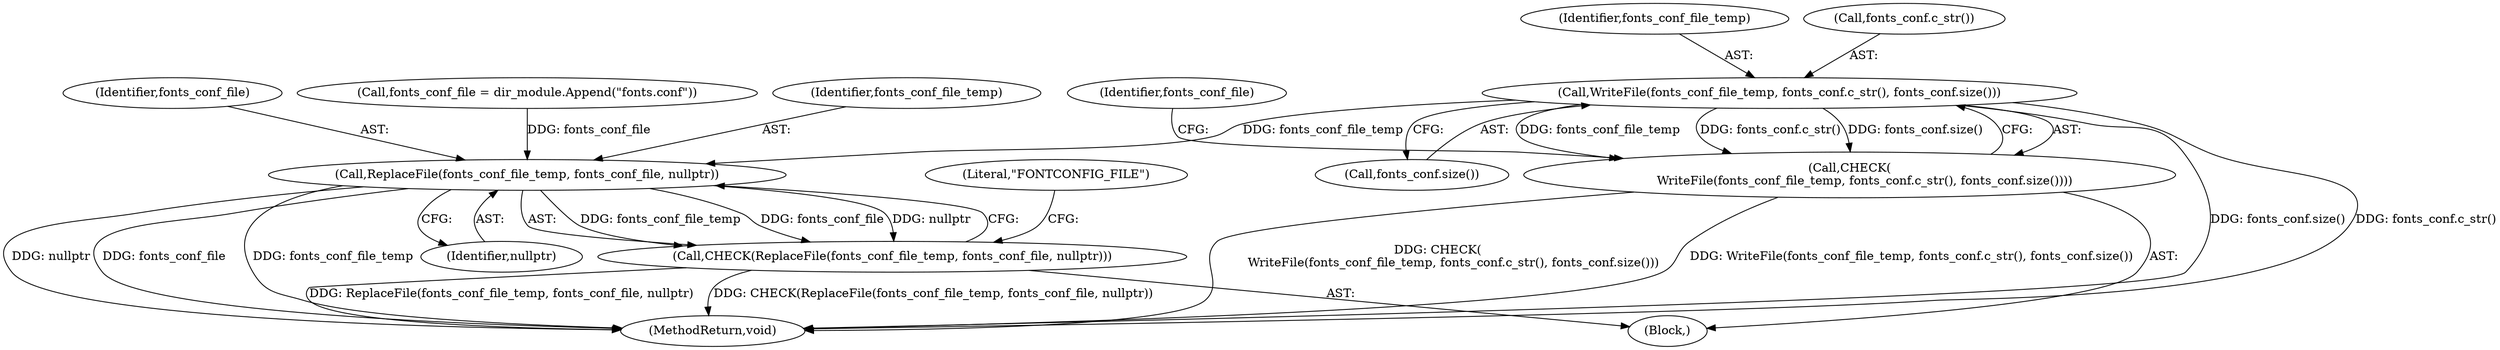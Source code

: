 digraph "1_Chrome_f5ad97cbf2b2b465dc61d8f93820c7e6cab49e4e@del" {
"1000134" [label="(Call,WriteFile(fonts_conf_file_temp, fonts_conf.c_str(), fonts_conf.size()))"];
"1000133" [label="(Call,CHECK(\n        WriteFile(fonts_conf_file_temp, fonts_conf.c_str(), fonts_conf.size())))"];
"1000144" [label="(Call,ReplaceFile(fonts_conf_file_temp, fonts_conf_file, nullptr))"];
"1000143" [label="(Call,CHECK(ReplaceFile(fonts_conf_file_temp, fonts_conf_file, nullptr)))"];
"1000153" [label="(MethodReturn,void)"];
"1000137" [label="(Call,fonts_conf.size())"];
"1000110" [label="(Block,)"];
"1000145" [label="(Identifier,fonts_conf_file_temp)"];
"1000144" [label="(Call,ReplaceFile(fonts_conf_file_temp, fonts_conf_file, nullptr))"];
"1000146" [label="(Identifier,fonts_conf_file)"];
"1000147" [label="(Identifier,nullptr)"];
"1000140" [label="(Identifier,fonts_conf_file)"];
"1000135" [label="(Identifier,fonts_conf_file_temp)"];
"1000143" [label="(Call,CHECK(ReplaceFile(fonts_conf_file_temp, fonts_conf_file, nullptr)))"];
"1000133" [label="(Call,CHECK(\n        WriteFile(fonts_conf_file_temp, fonts_conf.c_str(), fonts_conf.size())))"];
"1000139" [label="(Call,fonts_conf_file = dir_module.Append(\"fonts.conf\"))"];
"1000134" [label="(Call,WriteFile(fonts_conf_file_temp, fonts_conf.c_str(), fonts_conf.size()))"];
"1000149" [label="(Literal,\"FONTCONFIG_FILE\")"];
"1000136" [label="(Call,fonts_conf.c_str())"];
"1000134" -> "1000133"  [label="AST: "];
"1000134" -> "1000137"  [label="CFG: "];
"1000135" -> "1000134"  [label="AST: "];
"1000136" -> "1000134"  [label="AST: "];
"1000137" -> "1000134"  [label="AST: "];
"1000133" -> "1000134"  [label="CFG: "];
"1000134" -> "1000153"  [label="DDG: fonts_conf.size()"];
"1000134" -> "1000153"  [label="DDG: fonts_conf.c_str()"];
"1000134" -> "1000133"  [label="DDG: fonts_conf_file_temp"];
"1000134" -> "1000133"  [label="DDG: fonts_conf.c_str()"];
"1000134" -> "1000133"  [label="DDG: fonts_conf.size()"];
"1000134" -> "1000144"  [label="DDG: fonts_conf_file_temp"];
"1000133" -> "1000110"  [label="AST: "];
"1000140" -> "1000133"  [label="CFG: "];
"1000133" -> "1000153"  [label="DDG: WriteFile(fonts_conf_file_temp, fonts_conf.c_str(), fonts_conf.size())"];
"1000133" -> "1000153"  [label="DDG: CHECK(\n        WriteFile(fonts_conf_file_temp, fonts_conf.c_str(), fonts_conf.size()))"];
"1000144" -> "1000143"  [label="AST: "];
"1000144" -> "1000147"  [label="CFG: "];
"1000145" -> "1000144"  [label="AST: "];
"1000146" -> "1000144"  [label="AST: "];
"1000147" -> "1000144"  [label="AST: "];
"1000143" -> "1000144"  [label="CFG: "];
"1000144" -> "1000153"  [label="DDG: fonts_conf_file"];
"1000144" -> "1000153"  [label="DDG: nullptr"];
"1000144" -> "1000153"  [label="DDG: fonts_conf_file_temp"];
"1000144" -> "1000143"  [label="DDG: fonts_conf_file_temp"];
"1000144" -> "1000143"  [label="DDG: fonts_conf_file"];
"1000144" -> "1000143"  [label="DDG: nullptr"];
"1000139" -> "1000144"  [label="DDG: fonts_conf_file"];
"1000143" -> "1000110"  [label="AST: "];
"1000149" -> "1000143"  [label="CFG: "];
"1000143" -> "1000153"  [label="DDG: ReplaceFile(fonts_conf_file_temp, fonts_conf_file, nullptr)"];
"1000143" -> "1000153"  [label="DDG: CHECK(ReplaceFile(fonts_conf_file_temp, fonts_conf_file, nullptr))"];
}
